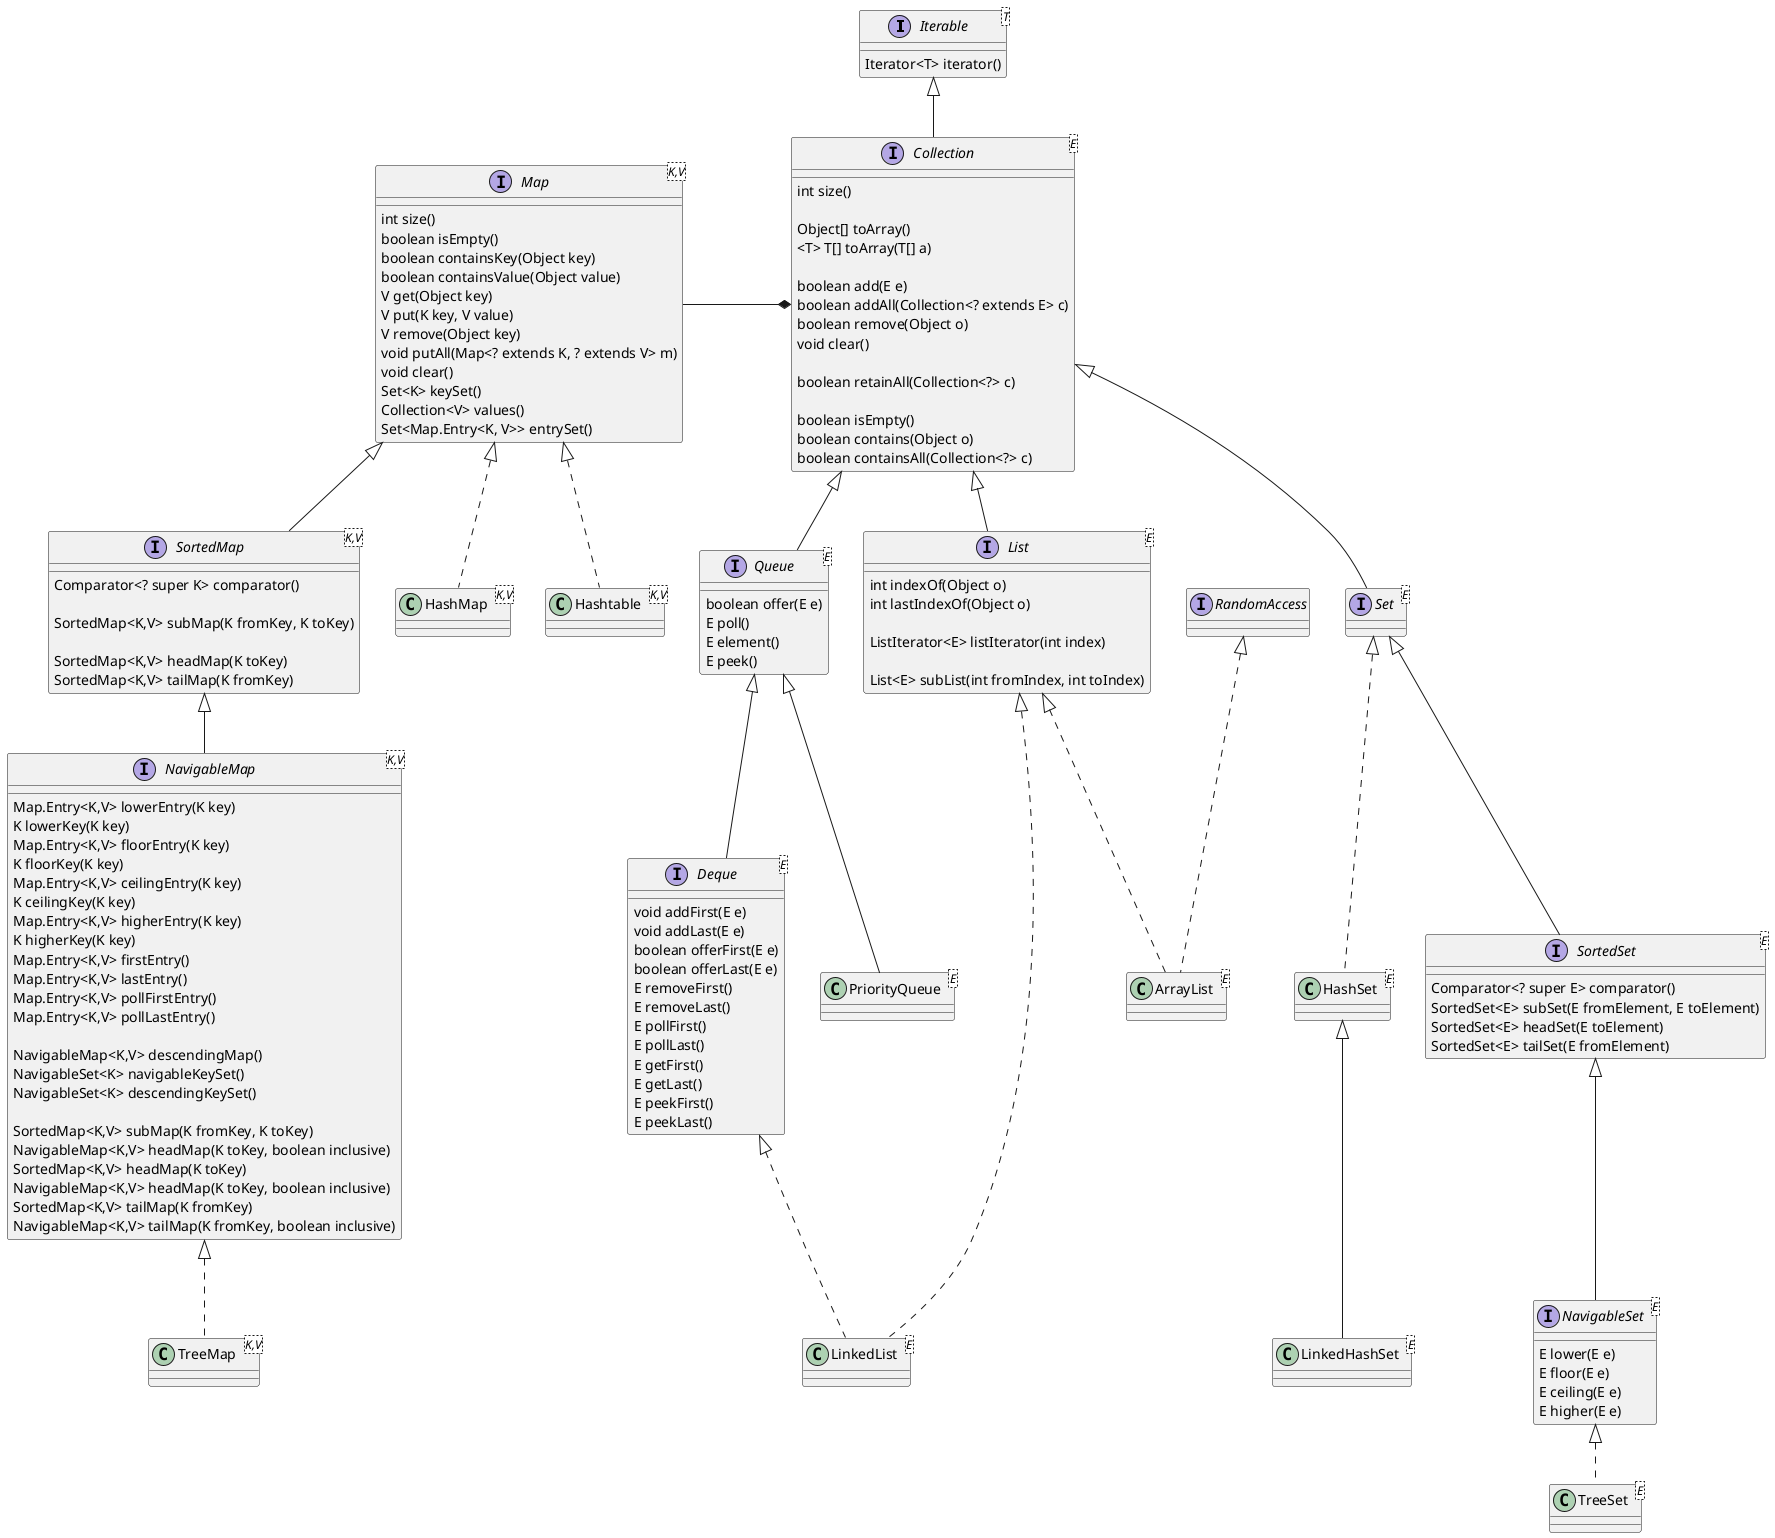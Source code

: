@startuml

interface Iterable<T> {

    Iterator<T> iterator()

}

interface Map<K,V> {

    int size()
    boolean isEmpty()
    boolean containsKey(Object key)
    boolean containsValue(Object value)
    V get(Object key)
    V put(K key, V value)
    V remove(Object key)
    void putAll(Map<? extends K, ? extends V> m)
    void clear()
    Set<K> keySet()
    Collection<V> values()
    Set<Map.Entry<K, V>> entrySet()
}

interface Collection<E> extends Iterable {

    int size()

    Object[] toArray()
    <T> T[] toArray(T[] a)

    boolean add(E e)
    boolean addAll(Collection<? extends E> c)
    boolean remove(Object o)
    void clear()

    boolean retainAll(Collection<?> c)

    boolean isEmpty()
    boolean contains(Object o)
    boolean containsAll(Collection<?> c)
}



Map -* Collection

interface Queue<E> extends Collection {

    boolean offer(E e)
    E poll()
    E element()
    E peek()
}

interface Deque<E> extends Queue {

    void addFirst(E e)
    void addLast(E e)
    boolean offerFirst(E e)
    boolean offerLast(E e)
    E removeFirst()
    E removeLast()
    E pollFirst()
    E pollLast()
    E getFirst()
    E getLast()
    E peekFirst()
    E peekLast()
}

class PriorityQueue<E> extends Queue

interface List<E> extends Collection {

    int indexOf(Object o)
    int lastIndexOf(Object o)

    ListIterator<E> listIterator(int index)

    List<E> subList(int fromIndex, int toIndex)
}

interface Set<E> extends Collection


class ArrayList<E> implements List, RandomAccess

class LinkedList<E> implements List, Deque


class HashSet<E> implements Set

interface SortedSet<E> extends Set {
    Comparator<? super E> comparator()
    SortedSet<E> subSet(E fromElement, E toElement)
    SortedSet<E> headSet(E toElement)
    SortedSet<E> tailSet(E fromElement)
}

interface NavigableSet<E> extends SortedSet {
    E lower(E e)
    E floor(E e)
    E ceiling(E e)
    E higher(E e)
}



class TreeSet<E> implements NavigableSet

class LinkedHashSet<E> extends HashSet

interface SortedMap<K,V> extends Map {

    Comparator<? super K> comparator()

    SortedMap<K,V> subMap(K fromKey, K toKey)

    SortedMap<K,V> headMap(K toKey)
    SortedMap<K,V> tailMap(K fromKey)
}

interface NavigableMap<K,V> extends SortedMap {

    Map.Entry<K,V> lowerEntry(K key)
    K lowerKey(K key)
    Map.Entry<K,V> floorEntry(K key)
    K floorKey(K key)
    Map.Entry<K,V> ceilingEntry(K key)
    K ceilingKey(K key)
    Map.Entry<K,V> higherEntry(K key)
    K higherKey(K key)
    Map.Entry<K,V> firstEntry()
    Map.Entry<K,V> lastEntry()
    Map.Entry<K,V> pollFirstEntry()
    Map.Entry<K,V> pollLastEntry()

    NavigableMap<K,V> descendingMap()
    NavigableSet<K> navigableKeySet()
    NavigableSet<K> descendingKeySet()

    SortedMap<K,V> subMap(K fromKey, K toKey)
    NavigableMap<K,V> headMap(K toKey, boolean inclusive)
    SortedMap<K,V> headMap(K toKey)
    NavigableMap<K,V> headMap(K toKey, boolean inclusive)
    SortedMap<K,V> tailMap(K fromKey)
    NavigableMap<K,V> tailMap(K fromKey, boolean inclusive)
}

class HashMap<K,V> implements Map

class TreeMap<K,V> implements NavigableMap

class Hashtable<K,V> implements Map

@enduml